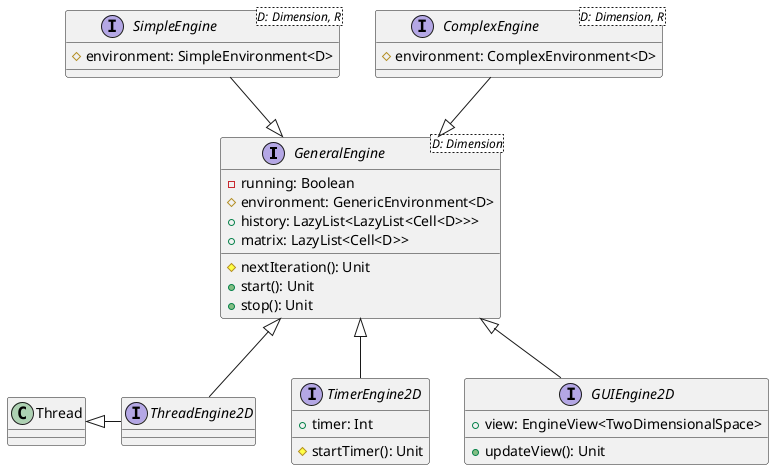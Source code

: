 @startuml engine
interface GeneralEngine<D: Dimension> {
    - running: Boolean
    # environment: GenericEnvironment<D>
    + history: LazyList<LazyList<Cell<D>>>
    + matrix: LazyList<Cell<D>>
    # nextIteration(): Unit
    + start(): Unit
    + stop(): Unit
}

interface SimpleEngine<D: Dimension, R> {
    # environment: SimpleEnvironment<D>
}

interface ComplexEngine<D: Dimension, R> {
    # environment: ComplexEnvironment<D>
}

interface ThreadEngine2D {}

interface TimerEngine2D {
    + timer: Int
    # startTimer(): Unit
}

interface GUIEngine2D {
    + view: EngineView<TwoDimensionalSpace>
    + updateView(): Unit
}

SimpleEngine --|> GeneralEngine
ComplexEngine --|> GeneralEngine

ThreadEngine2D -left-|> Thread
ThreadEngine2D -up-|> GeneralEngine
TimerEngine2D -up-|> GeneralEngine
GUIEngine2D -up-|> GeneralEngine

@enduml